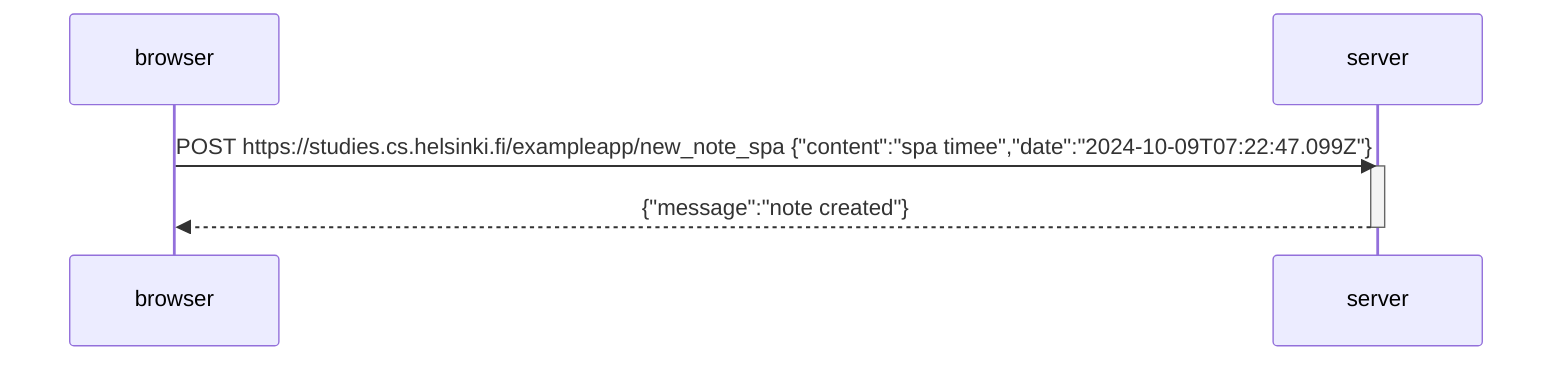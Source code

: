 sequenceDiagram
    participant browser
    participant server

    browser->>server: POST https://studies.cs.helsinki.fi/exampleapp/new_note_spa {"content":"spa timee","date":"2024-10-09T07:22:47.099Z"}
    activate server
    server-->>browser: {"message":"note created"}
    deactivate server